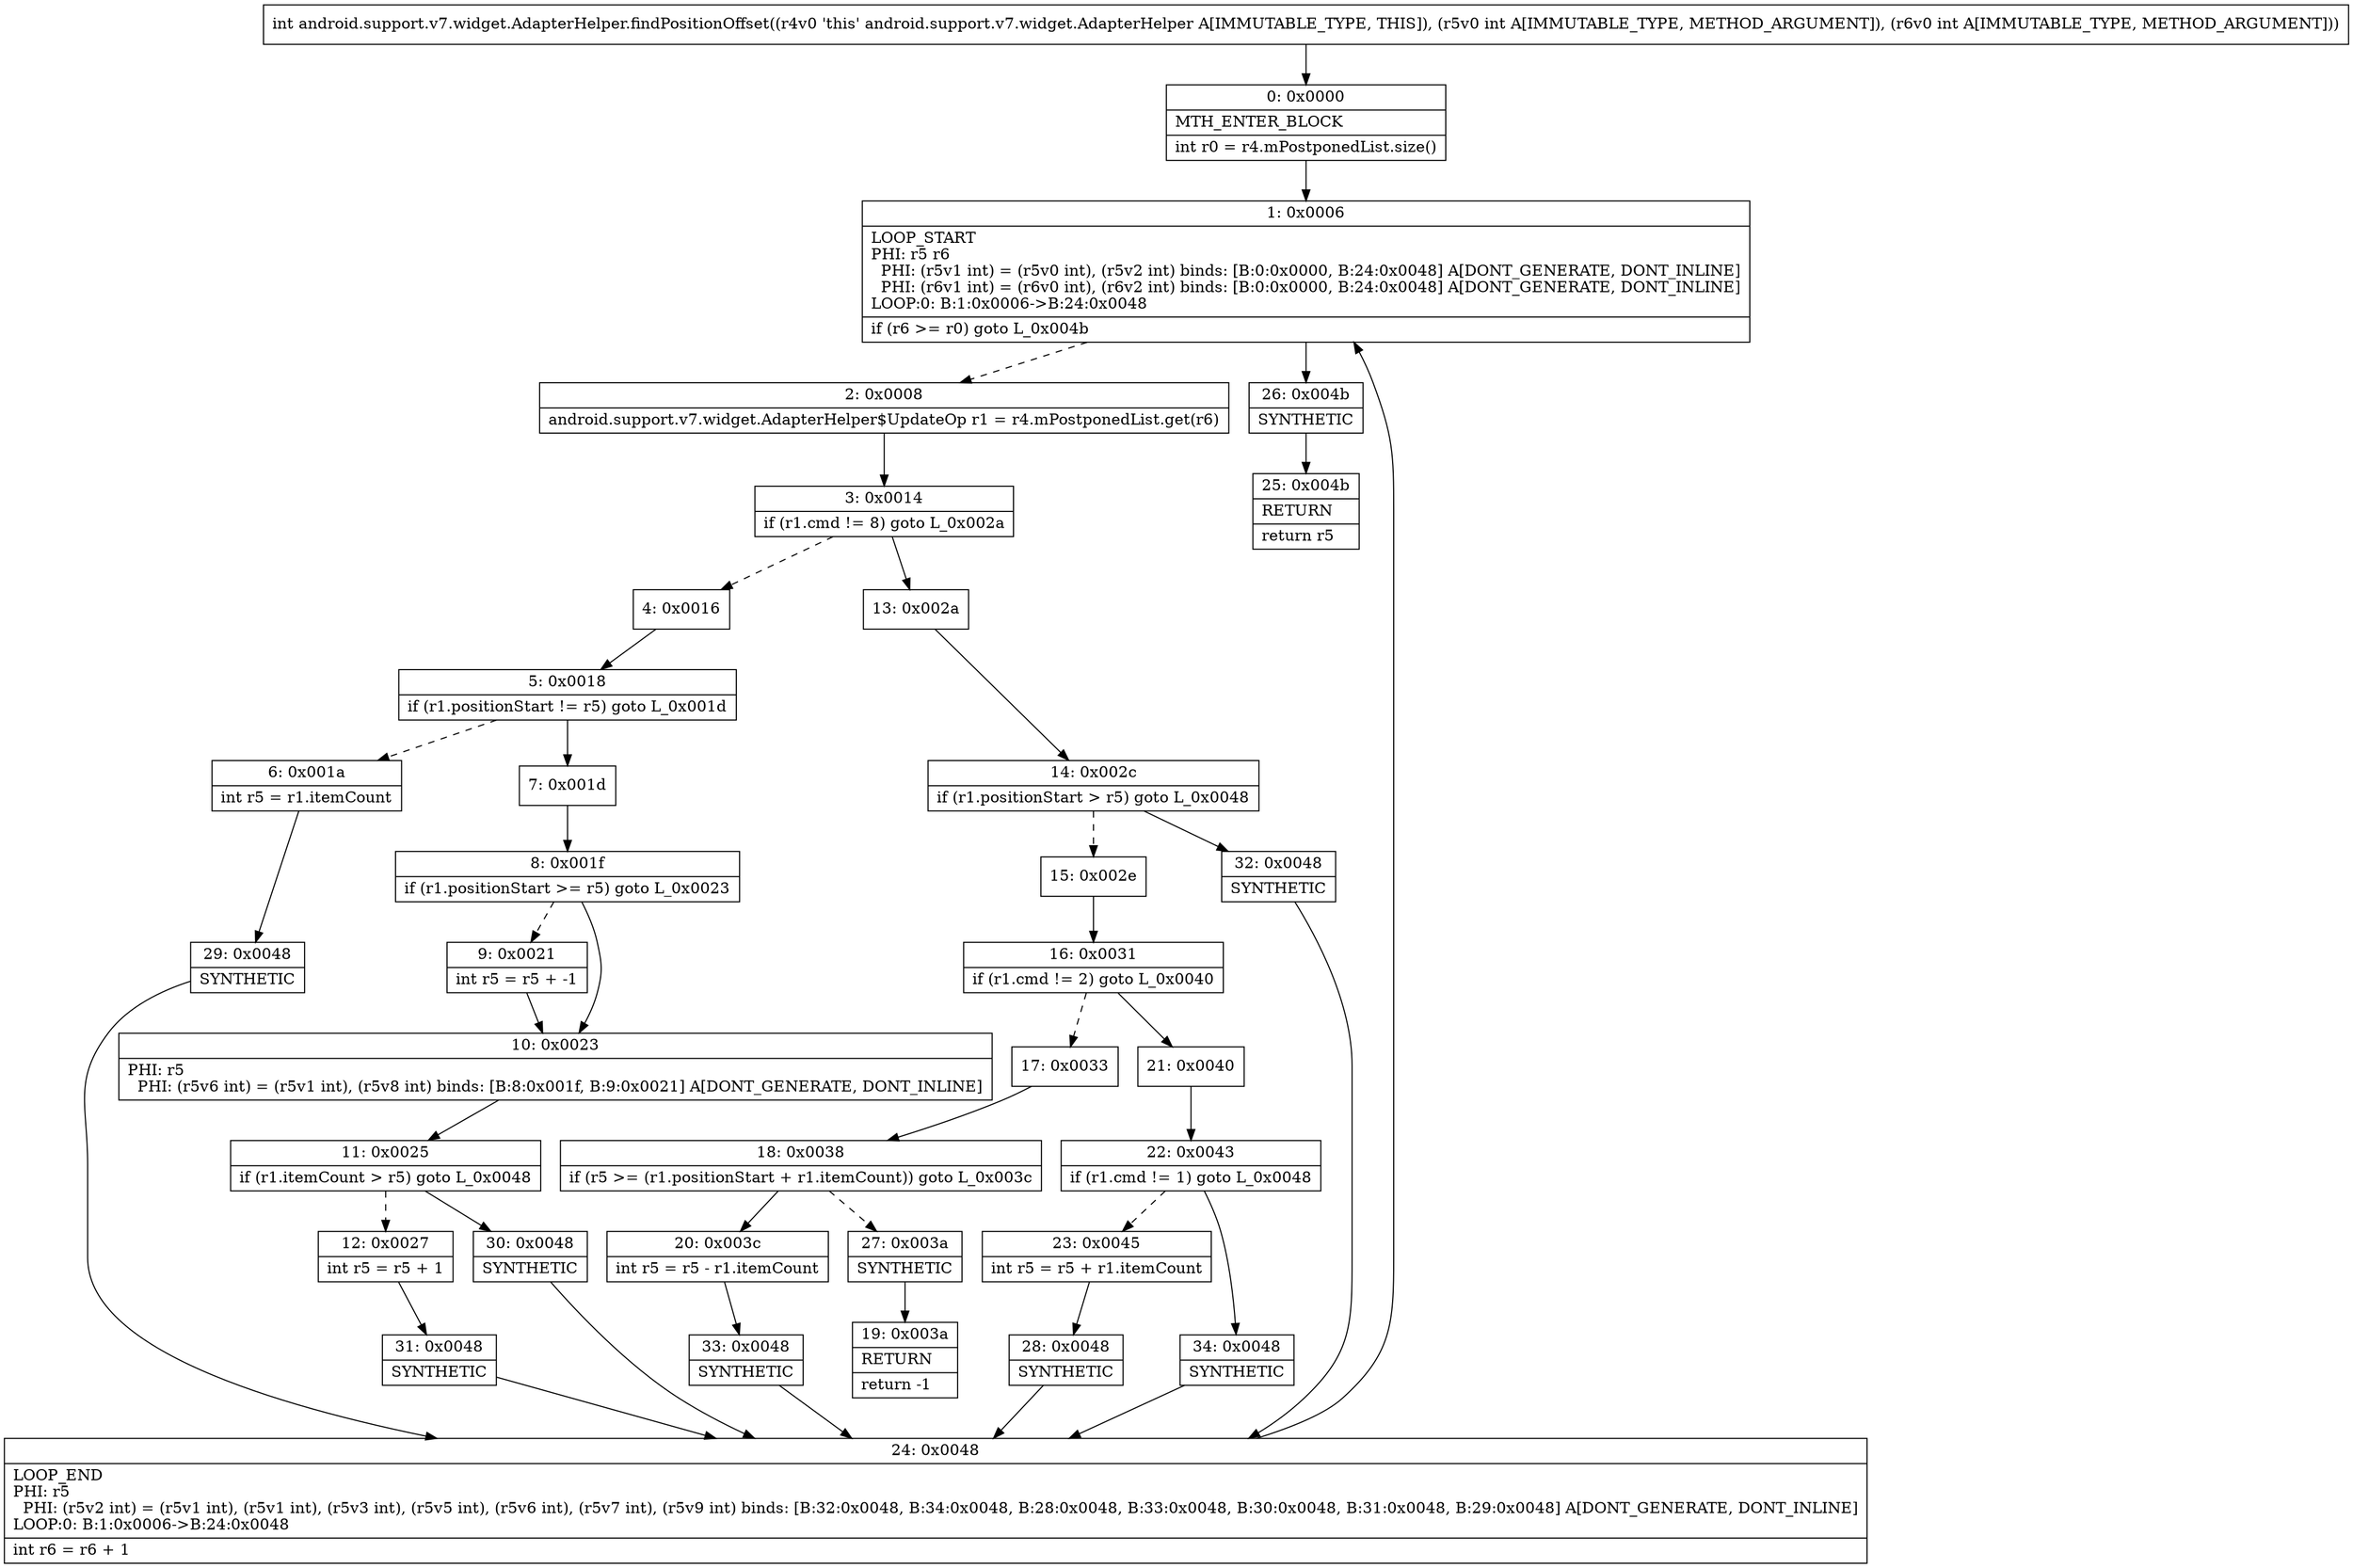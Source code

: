 digraph "CFG forandroid.support.v7.widget.AdapterHelper.findPositionOffset(II)I" {
Node_0 [shape=record,label="{0\:\ 0x0000|MTH_ENTER_BLOCK\l|int r0 = r4.mPostponedList.size()\l}"];
Node_1 [shape=record,label="{1\:\ 0x0006|LOOP_START\lPHI: r5 r6 \l  PHI: (r5v1 int) = (r5v0 int), (r5v2 int) binds: [B:0:0x0000, B:24:0x0048] A[DONT_GENERATE, DONT_INLINE]\l  PHI: (r6v1 int) = (r6v0 int), (r6v2 int) binds: [B:0:0x0000, B:24:0x0048] A[DONT_GENERATE, DONT_INLINE]\lLOOP:0: B:1:0x0006\-\>B:24:0x0048\l|if (r6 \>= r0) goto L_0x004b\l}"];
Node_2 [shape=record,label="{2\:\ 0x0008|android.support.v7.widget.AdapterHelper$UpdateOp r1 = r4.mPostponedList.get(r6)\l}"];
Node_3 [shape=record,label="{3\:\ 0x0014|if (r1.cmd != 8) goto L_0x002a\l}"];
Node_4 [shape=record,label="{4\:\ 0x0016}"];
Node_5 [shape=record,label="{5\:\ 0x0018|if (r1.positionStart != r5) goto L_0x001d\l}"];
Node_6 [shape=record,label="{6\:\ 0x001a|int r5 = r1.itemCount\l}"];
Node_7 [shape=record,label="{7\:\ 0x001d}"];
Node_8 [shape=record,label="{8\:\ 0x001f|if (r1.positionStart \>= r5) goto L_0x0023\l}"];
Node_9 [shape=record,label="{9\:\ 0x0021|int r5 = r5 + \-1\l}"];
Node_10 [shape=record,label="{10\:\ 0x0023|PHI: r5 \l  PHI: (r5v6 int) = (r5v1 int), (r5v8 int) binds: [B:8:0x001f, B:9:0x0021] A[DONT_GENERATE, DONT_INLINE]\l}"];
Node_11 [shape=record,label="{11\:\ 0x0025|if (r1.itemCount \> r5) goto L_0x0048\l}"];
Node_12 [shape=record,label="{12\:\ 0x0027|int r5 = r5 + 1\l}"];
Node_13 [shape=record,label="{13\:\ 0x002a}"];
Node_14 [shape=record,label="{14\:\ 0x002c|if (r1.positionStart \> r5) goto L_0x0048\l}"];
Node_15 [shape=record,label="{15\:\ 0x002e}"];
Node_16 [shape=record,label="{16\:\ 0x0031|if (r1.cmd != 2) goto L_0x0040\l}"];
Node_17 [shape=record,label="{17\:\ 0x0033}"];
Node_18 [shape=record,label="{18\:\ 0x0038|if (r5 \>= (r1.positionStart + r1.itemCount)) goto L_0x003c\l}"];
Node_19 [shape=record,label="{19\:\ 0x003a|RETURN\l|return \-1\l}"];
Node_20 [shape=record,label="{20\:\ 0x003c|int r5 = r5 \- r1.itemCount\l}"];
Node_21 [shape=record,label="{21\:\ 0x0040}"];
Node_22 [shape=record,label="{22\:\ 0x0043|if (r1.cmd != 1) goto L_0x0048\l}"];
Node_23 [shape=record,label="{23\:\ 0x0045|int r5 = r5 + r1.itemCount\l}"];
Node_24 [shape=record,label="{24\:\ 0x0048|LOOP_END\lPHI: r5 \l  PHI: (r5v2 int) = (r5v1 int), (r5v1 int), (r5v3 int), (r5v5 int), (r5v6 int), (r5v7 int), (r5v9 int) binds: [B:32:0x0048, B:34:0x0048, B:28:0x0048, B:33:0x0048, B:30:0x0048, B:31:0x0048, B:29:0x0048] A[DONT_GENERATE, DONT_INLINE]\lLOOP:0: B:1:0x0006\-\>B:24:0x0048\l|int r6 = r6 + 1\l}"];
Node_25 [shape=record,label="{25\:\ 0x004b|RETURN\l|return r5\l}"];
Node_26 [shape=record,label="{26\:\ 0x004b|SYNTHETIC\l}"];
Node_27 [shape=record,label="{27\:\ 0x003a|SYNTHETIC\l}"];
Node_28 [shape=record,label="{28\:\ 0x0048|SYNTHETIC\l}"];
Node_29 [shape=record,label="{29\:\ 0x0048|SYNTHETIC\l}"];
Node_30 [shape=record,label="{30\:\ 0x0048|SYNTHETIC\l}"];
Node_31 [shape=record,label="{31\:\ 0x0048|SYNTHETIC\l}"];
Node_32 [shape=record,label="{32\:\ 0x0048|SYNTHETIC\l}"];
Node_33 [shape=record,label="{33\:\ 0x0048|SYNTHETIC\l}"];
Node_34 [shape=record,label="{34\:\ 0x0048|SYNTHETIC\l}"];
MethodNode[shape=record,label="{int android.support.v7.widget.AdapterHelper.findPositionOffset((r4v0 'this' android.support.v7.widget.AdapterHelper A[IMMUTABLE_TYPE, THIS]), (r5v0 int A[IMMUTABLE_TYPE, METHOD_ARGUMENT]), (r6v0 int A[IMMUTABLE_TYPE, METHOD_ARGUMENT])) }"];
MethodNode -> Node_0;
Node_0 -> Node_1;
Node_1 -> Node_2[style=dashed];
Node_1 -> Node_26;
Node_2 -> Node_3;
Node_3 -> Node_4[style=dashed];
Node_3 -> Node_13;
Node_4 -> Node_5;
Node_5 -> Node_6[style=dashed];
Node_5 -> Node_7;
Node_6 -> Node_29;
Node_7 -> Node_8;
Node_8 -> Node_9[style=dashed];
Node_8 -> Node_10;
Node_9 -> Node_10;
Node_10 -> Node_11;
Node_11 -> Node_12[style=dashed];
Node_11 -> Node_30;
Node_12 -> Node_31;
Node_13 -> Node_14;
Node_14 -> Node_15[style=dashed];
Node_14 -> Node_32;
Node_15 -> Node_16;
Node_16 -> Node_17[style=dashed];
Node_16 -> Node_21;
Node_17 -> Node_18;
Node_18 -> Node_20;
Node_18 -> Node_27[style=dashed];
Node_20 -> Node_33;
Node_21 -> Node_22;
Node_22 -> Node_23[style=dashed];
Node_22 -> Node_34;
Node_23 -> Node_28;
Node_24 -> Node_1;
Node_26 -> Node_25;
Node_27 -> Node_19;
Node_28 -> Node_24;
Node_29 -> Node_24;
Node_30 -> Node_24;
Node_31 -> Node_24;
Node_32 -> Node_24;
Node_33 -> Node_24;
Node_34 -> Node_24;
}

